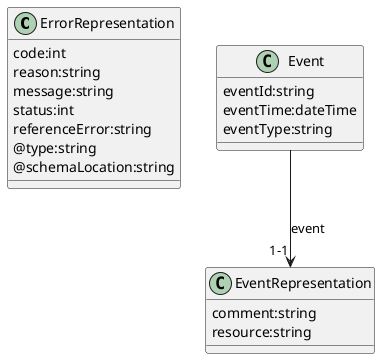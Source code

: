 @startuml


class ErrorRepresentation {
   code:int
   reason:string
   message:string
   status:int
   referenceError:string
   @type:string
   @schemaLocation:string
}

class Event {
   eventId:string
   eventTime:dateTime
   eventType:string
}
   Event --> "1-1" EventRepresentation : event

class EventRepresentation {
   comment:string
   resource:string
}

@enduml